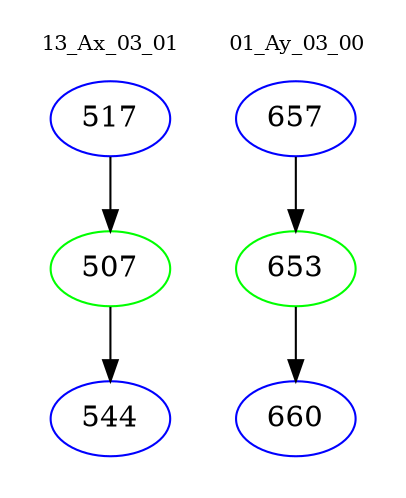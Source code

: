 digraph{
subgraph cluster_0 {
color = white
label = "13_Ax_03_01";
fontsize=10;
T0_517 [label="517", color="blue"]
T0_517 -> T0_507 [color="black"]
T0_507 [label="507", color="green"]
T0_507 -> T0_544 [color="black"]
T0_544 [label="544", color="blue"]
}
subgraph cluster_1 {
color = white
label = "01_Ay_03_00";
fontsize=10;
T1_657 [label="657", color="blue"]
T1_657 -> T1_653 [color="black"]
T1_653 [label="653", color="green"]
T1_653 -> T1_660 [color="black"]
T1_660 [label="660", color="blue"]
}
}
